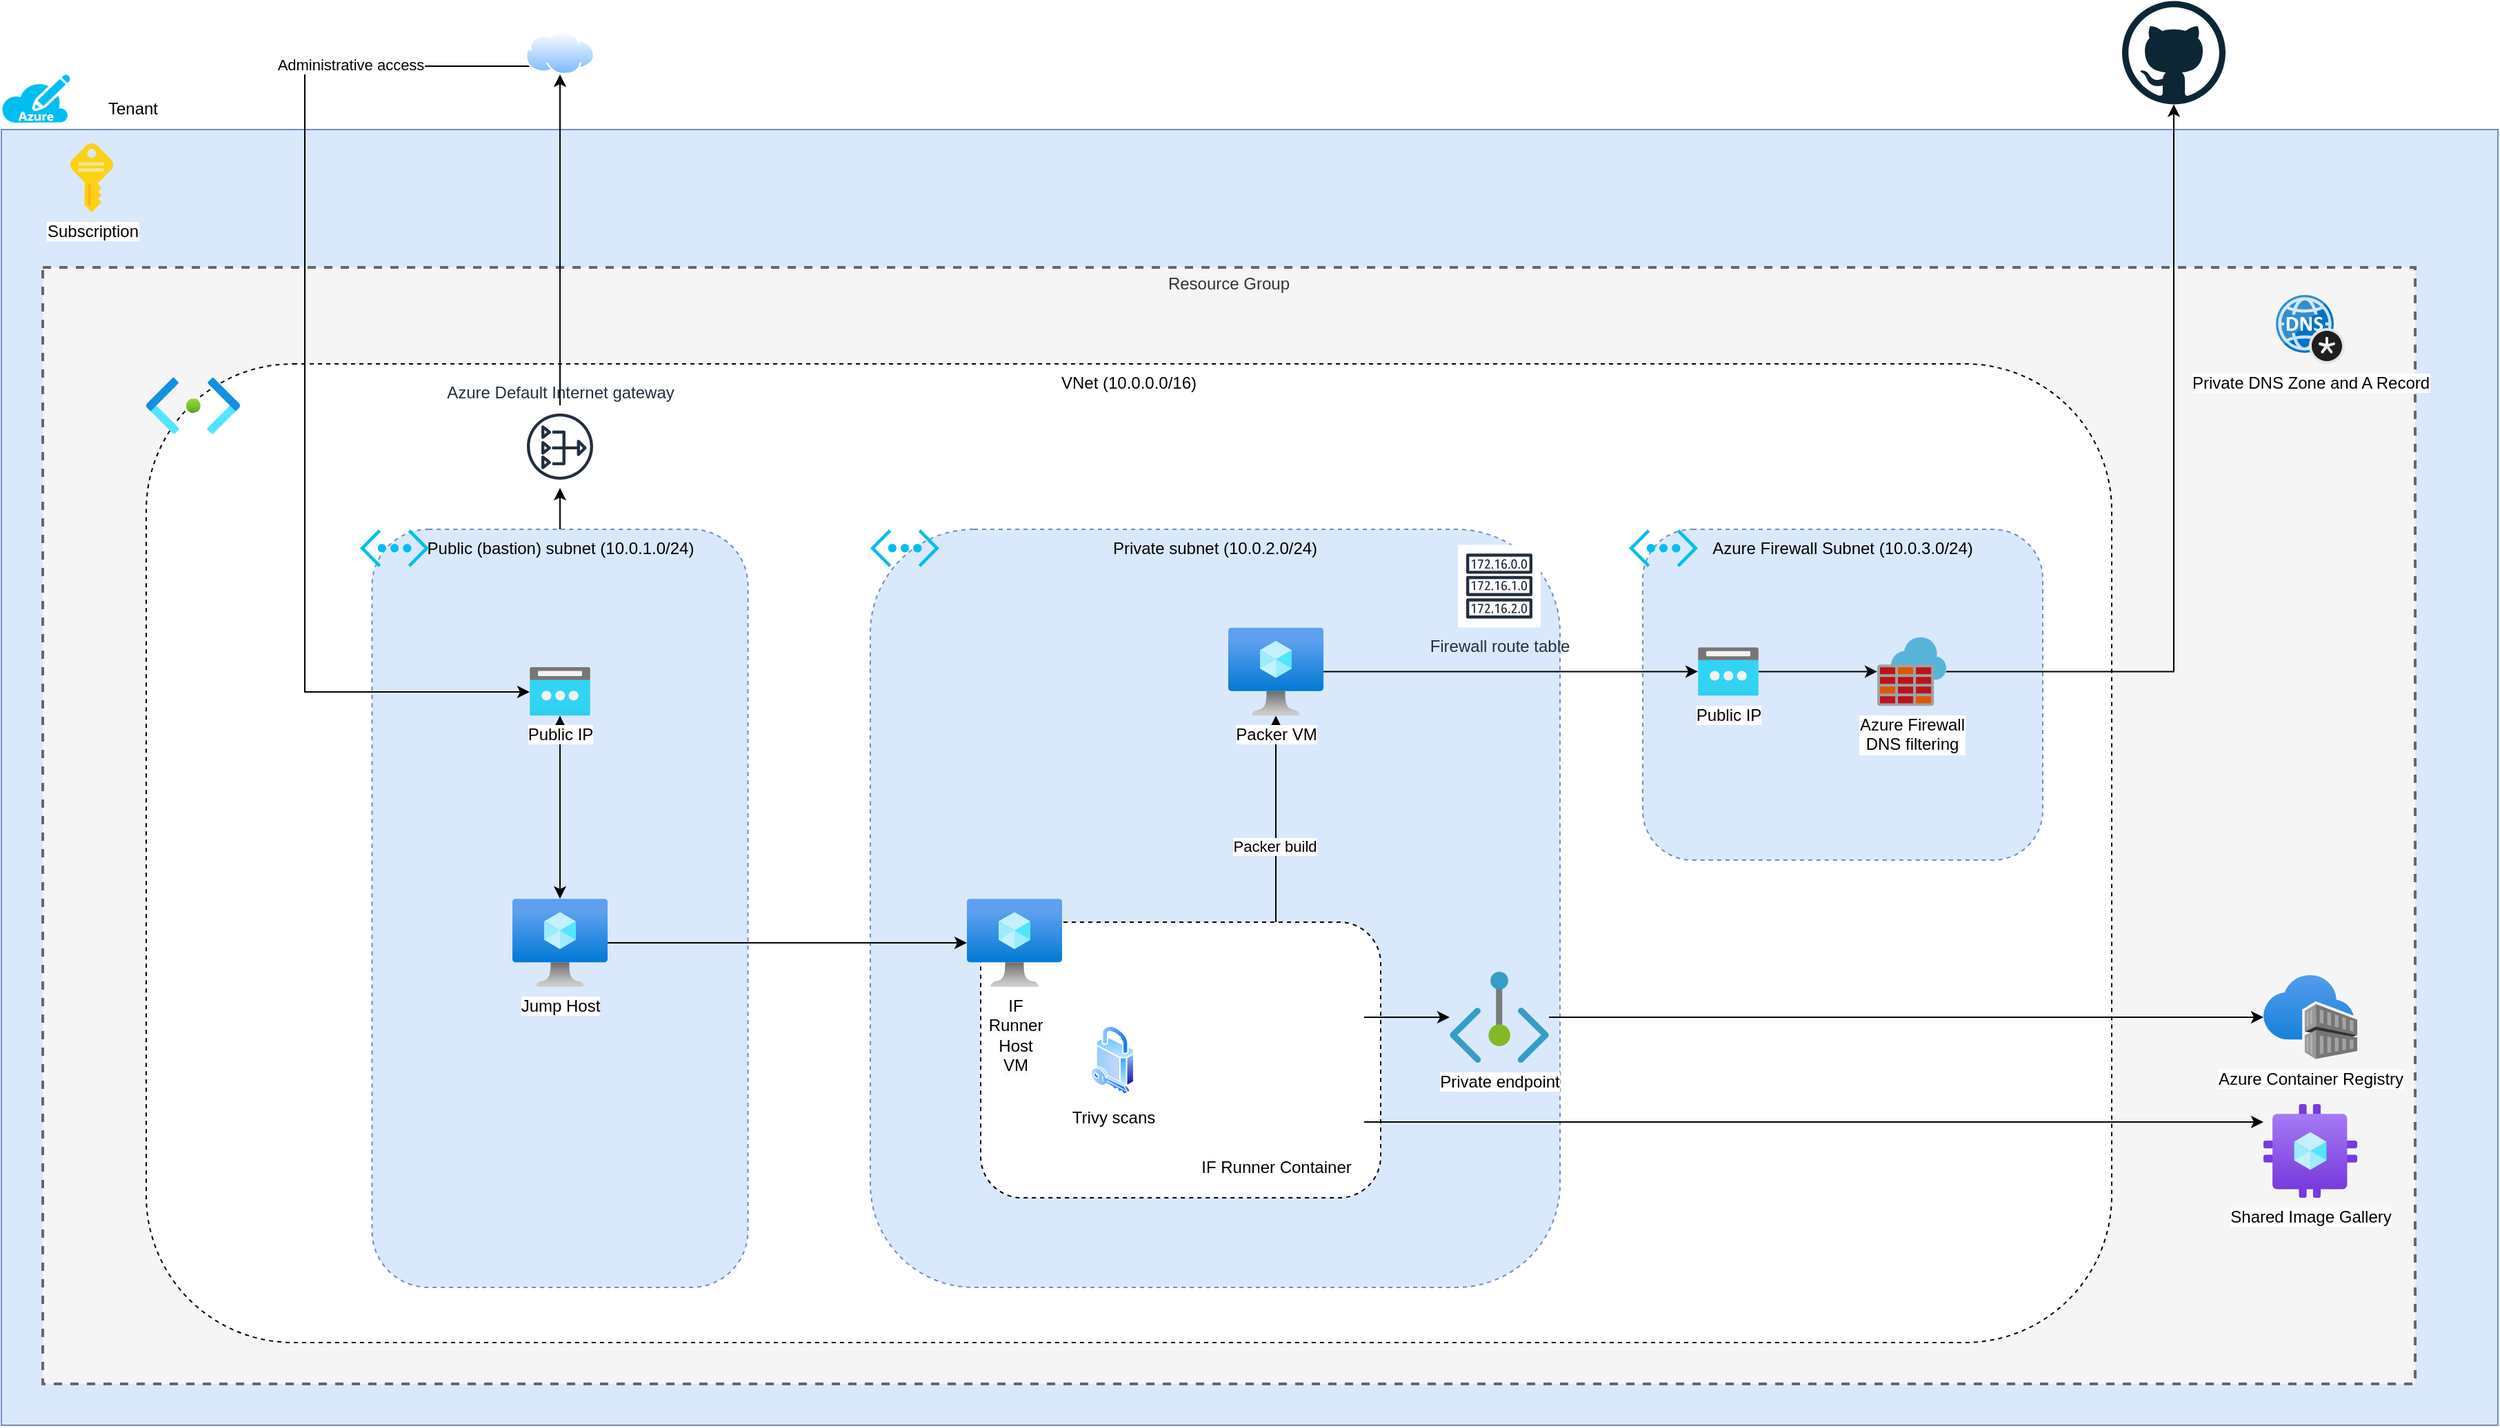 <mxfile version="24.7.16">
  <diagram name="Page-1" id="U_kqIU4951Dn3cZLIny1">
    <mxGraphModel dx="2020" dy="1142" grid="1" gridSize="10" guides="1" tooltips="1" connect="1" arrows="1" fold="1" page="1" pageScale="1" pageWidth="850" pageHeight="1100" math="0" shadow="0">
      <root>
        <mxCell id="0" />
        <mxCell id="1" parent="0" />
        <mxCell id="zVjC2HdCaIvYCoCksmzA-3" value="" style="rounded=0;whiteSpace=wrap;html=1;fillColor=#dae8fc;strokeColor=#6c8ebf;" parent="1" vertex="1">
          <mxGeometry x="110" y="200" width="1810" height="940" as="geometry" />
        </mxCell>
        <mxCell id="zVjC2HdCaIvYCoCksmzA-1" value="Resource Group" style="fontStyle=0;verticalAlign=top;align=center;spacingTop=-2;fillColor=#f5f5f5;rounded=0;whiteSpace=wrap;html=1;strokeColor=#666666;strokeWidth=2;dashed=1;container=1;collapsible=0;expand=0;recursiveResize=0;fontColor=#333333;" parent="1" vertex="1">
          <mxGeometry x="140" y="300" width="1720" height="810" as="geometry" />
        </mxCell>
        <mxCell id="zVjC2HdCaIvYCoCksmzA-10" value="VNet (10.0.0.0/16)" style="rounded=1;whiteSpace=wrap;html=1;dashed=1;verticalAlign=top;" parent="zVjC2HdCaIvYCoCksmzA-1" vertex="1">
          <mxGeometry x="75" y="70" width="1425" height="710" as="geometry" />
        </mxCell>
        <mxCell id="aZHZLQlKPXAvA8lGaRET-51" style="edgeStyle=orthogonalEdgeStyle;rounded=0;orthogonalLoop=1;jettySize=auto;html=1;exitX=0.5;exitY=0;exitDx=0;exitDy=0;" parent="zVjC2HdCaIvYCoCksmzA-1" source="zVjC2HdCaIvYCoCksmzA-11" target="aZHZLQlKPXAvA8lGaRET-4" edge="1">
          <mxGeometry relative="1" as="geometry" />
        </mxCell>
        <mxCell id="zVjC2HdCaIvYCoCksmzA-11" value="Public (bastion) subnet (10.0.1.0/24)" style="rounded=1;whiteSpace=wrap;html=1;dashed=1;verticalAlign=top;fillColor=#dae8fc;strokeColor=#6c8ebf;" parent="zVjC2HdCaIvYCoCksmzA-1" vertex="1">
          <mxGeometry x="238.75" y="190" width="272.5" height="550" as="geometry" />
        </mxCell>
        <mxCell id="zVjC2HdCaIvYCoCksmzA-8" value="" style="verticalLabelPosition=bottom;html=1;verticalAlign=top;align=center;strokeColor=none;fillColor=#00BEF2;shape=mxgraph.azure.virtual_network;pointerEvents=1;" parent="zVjC2HdCaIvYCoCksmzA-1" vertex="1">
          <mxGeometry x="230" y="190" width="50" height="27.5" as="geometry" />
        </mxCell>
        <mxCell id="zVjC2HdCaIvYCoCksmzA-7" value="" style="image;aspect=fixed;html=1;points=[];align=center;fontSize=12;image=img/lib/azure2/networking/Subnet.svg;" parent="zVjC2HdCaIvYCoCksmzA-1" vertex="1">
          <mxGeometry x="75" y="80" width="68" height="40.72" as="geometry" />
        </mxCell>
        <mxCell id="aZHZLQlKPXAvA8lGaRET-1" value="&lt;div&gt;Private subnet (10.0.2.0/24)&lt;/div&gt;" style="rounded=1;whiteSpace=wrap;html=1;dashed=1;verticalAlign=top;fillColor=#dae8fc;strokeColor=#6c8ebf;" parent="zVjC2HdCaIvYCoCksmzA-1" vertex="1">
          <mxGeometry x="600" y="190" width="500" height="550" as="geometry" />
        </mxCell>
        <mxCell id="aZHZLQlKPXAvA8lGaRET-25" style="edgeStyle=orthogonalEdgeStyle;rounded=0;orthogonalLoop=1;jettySize=auto;html=1;startArrow=classic;startFill=1;" parent="zVjC2HdCaIvYCoCksmzA-1" source="aZHZLQlKPXAvA8lGaRET-3" target="aZHZLQlKPXAvA8lGaRET-14" edge="1">
          <mxGeometry relative="1" as="geometry" />
        </mxCell>
        <mxCell id="aZHZLQlKPXAvA8lGaRET-35" style="edgeStyle=orthogonalEdgeStyle;rounded=0;orthogonalLoop=1;jettySize=auto;html=1;" parent="zVjC2HdCaIvYCoCksmzA-1" source="aZHZLQlKPXAvA8lGaRET-3" target="aZHZLQlKPXAvA8lGaRET-9" edge="1">
          <mxGeometry relative="1" as="geometry" />
        </mxCell>
        <mxCell id="aZHZLQlKPXAvA8lGaRET-3" value="Jump Host" style="image;aspect=fixed;html=1;points=[];align=center;fontSize=12;image=img/lib/azure2/compute/Virtual_Machine.svg;" parent="zVjC2HdCaIvYCoCksmzA-1" vertex="1">
          <mxGeometry x="340.5" y="458" width="69" height="64" as="geometry" />
        </mxCell>
        <mxCell id="aZHZLQlKPXAvA8lGaRET-4" value="Azure&amp;nbsp;Default Internet gateway" style="sketch=0;outlineConnect=0;fontColor=#232F3E;gradientColor=none;strokeColor=#232F3E;fillColor=#ffffff;dashed=0;verticalLabelPosition=top;verticalAlign=bottom;align=center;html=1;fontSize=12;fontStyle=0;aspect=fixed;shape=mxgraph.aws4.resourceIcon;resIcon=mxgraph.aws4.nat_gateway;labelPosition=center;" parent="zVjC2HdCaIvYCoCksmzA-1" vertex="1">
          <mxGeometry x="345" y="100" width="60" height="60" as="geometry" />
        </mxCell>
        <mxCell id="aZHZLQlKPXAvA8lGaRET-10" value="" style="verticalLabelPosition=bottom;html=1;verticalAlign=top;align=center;strokeColor=none;fillColor=#00BEF2;shape=mxgraph.azure.virtual_network;pointerEvents=1;" parent="zVjC2HdCaIvYCoCksmzA-1" vertex="1">
          <mxGeometry x="600" y="190" width="50" height="27.5" as="geometry" />
        </mxCell>
        <mxCell id="aZHZLQlKPXAvA8lGaRET-23" style="edgeStyle=orthogonalEdgeStyle;rounded=0;orthogonalLoop=1;jettySize=auto;html=1;" parent="zVjC2HdCaIvYCoCksmzA-1" source="aZHZLQlKPXAvA8lGaRET-12" target="aZHZLQlKPXAvA8lGaRET-13" edge="1">
          <mxGeometry relative="1" as="geometry" />
        </mxCell>
        <mxCell id="aZHZLQlKPXAvA8lGaRET-24" value="Packer build" style="edgeLabel;html=1;align=center;verticalAlign=middle;resizable=0;points=[];" parent="aZHZLQlKPXAvA8lGaRET-23" vertex="1" connectable="0">
          <mxGeometry x="-0.013" y="1" relative="1" as="geometry">
            <mxPoint as="offset" />
          </mxGeometry>
        </mxCell>
        <mxCell id="aZHZLQlKPXAvA8lGaRET-11" value="" style="rounded=1;whiteSpace=wrap;html=1;dashed=1;verticalAlign=top;" parent="zVjC2HdCaIvYCoCksmzA-1" vertex="1">
          <mxGeometry x="680" y="475" width="290" height="200" as="geometry" />
        </mxCell>
        <mxCell id="aZHZLQlKPXAvA8lGaRET-9" value="&lt;span style=&quot;text-wrap: wrap; background-color: rgb(251, 251, 251);&quot;&gt;IF Runner Host VM&lt;/span&gt;" style="image;aspect=fixed;html=1;points=[];align=center;fontSize=12;image=img/lib/azure2/compute/Virtual_Machine.svg;" parent="zVjC2HdCaIvYCoCksmzA-1" vertex="1">
          <mxGeometry x="670" y="458" width="69" height="64" as="geometry" />
        </mxCell>
        <mxCell id="OofHID2hGgeVf-Htmksy-1" value="&lt;div&gt;Azure Firewall Subnet (10.0.3.0/24)&lt;/div&gt;" style="rounded=1;whiteSpace=wrap;html=1;dashed=1;verticalAlign=top;fillColor=#dae8fc;strokeColor=#6c8ebf;" vertex="1" parent="zVjC2HdCaIvYCoCksmzA-1">
          <mxGeometry x="1160" y="190" width="290" height="240" as="geometry" />
        </mxCell>
        <mxCell id="aZHZLQlKPXAvA8lGaRET-30" style="edgeStyle=orthogonalEdgeStyle;rounded=0;orthogonalLoop=1;jettySize=auto;html=1;" parent="zVjC2HdCaIvYCoCksmzA-1" source="aZHZLQlKPXAvA8lGaRET-31" target="aZHZLQlKPXAvA8lGaRET-29" edge="1">
          <mxGeometry relative="1" as="geometry" />
        </mxCell>
        <mxCell id="aZHZLQlKPXAvA8lGaRET-45" style="edgeStyle=orthogonalEdgeStyle;rounded=0;orthogonalLoop=1;jettySize=auto;html=1;" parent="zVjC2HdCaIvYCoCksmzA-1" source="aZHZLQlKPXAvA8lGaRET-12" target="aZHZLQlKPXAvA8lGaRET-31" edge="1">
          <mxGeometry relative="1" as="geometry">
            <Array as="points">
              <mxPoint x="970" y="544" />
              <mxPoint x="970" y="544" />
            </Array>
          </mxGeometry>
        </mxCell>
        <mxCell id="aZHZLQlKPXAvA8lGaRET-12" value="IF Runner Container" style="shape=image;html=1;verticalAlign=top;verticalLabelPosition=bottom;labelBackgroundColor=#ffffff;imageAspect=0;aspect=fixed;image=https://cdn1.iconfinder.com/data/icons/unicons-line-vol-3/24/docker-128.png" parent="zVjC2HdCaIvYCoCksmzA-1" vertex="1">
          <mxGeometry x="830" y="511" width="128" height="128" as="geometry" />
        </mxCell>
        <mxCell id="aZHZLQlKPXAvA8lGaRET-38" style="edgeStyle=orthogonalEdgeStyle;rounded=0;orthogonalLoop=1;jettySize=auto;html=1;" parent="zVjC2HdCaIvYCoCksmzA-1" source="aZHZLQlKPXAvA8lGaRET-13" target="OofHID2hGgeVf-Htmksy-2" edge="1">
          <mxGeometry relative="1" as="geometry" />
        </mxCell>
        <mxCell id="aZHZLQlKPXAvA8lGaRET-13" value="Packer VM" style="image;aspect=fixed;html=1;points=[];align=center;fontSize=12;image=img/lib/azure2/compute/Virtual_Machine.svg;" parent="zVjC2HdCaIvYCoCksmzA-1" vertex="1">
          <mxGeometry x="859.5" y="261.2" width="69" height="64" as="geometry" />
        </mxCell>
        <mxCell id="aZHZLQlKPXAvA8lGaRET-14" value="Public IP" style="image;aspect=fixed;html=1;points=[];align=center;fontSize=12;image=img/lib/azure2/networking/Public_IP_Addresses.svg;" parent="zVjC2HdCaIvYCoCksmzA-1" vertex="1">
          <mxGeometry x="353" y="290" width="44" height="35.2" as="geometry" />
        </mxCell>
        <mxCell id="aZHZLQlKPXAvA8lGaRET-29" value="Azure Container Registry" style="image;aspect=fixed;html=1;points=[];align=center;fontSize=12;image=img/lib/azure2/containers/Container_Registries.svg;" parent="zVjC2HdCaIvYCoCksmzA-1" vertex="1">
          <mxGeometry x="1610" y="513.5" width="68" height="61" as="geometry" />
        </mxCell>
        <mxCell id="aZHZLQlKPXAvA8lGaRET-31" value="Private endpoint" style="image;aspect=fixed;html=1;points=[];align=center;fontSize=12;image=img/lib/azure2/networking/Private_Endpoint.svg;" parent="zVjC2HdCaIvYCoCksmzA-1" vertex="1">
          <mxGeometry x="1020" y="511" width="72" height="66" as="geometry" />
        </mxCell>
        <mxCell id="aZHZLQlKPXAvA8lGaRET-36" value="Private DNS Zone and A Record" style="image;sketch=0;aspect=fixed;html=1;points=[];align=center;fontSize=12;image=img/lib/mscae/DNS_Private_Zones.svg;" parent="zVjC2HdCaIvYCoCksmzA-1" vertex="1">
          <mxGeometry x="1619" y="20" width="50" height="50" as="geometry" />
        </mxCell>
        <mxCell id="aZHZLQlKPXAvA8lGaRET-37" value="Azure Firewall&lt;div&gt;DNS filtering&lt;/div&gt;" style="image;sketch=0;aspect=fixed;html=1;points=[];align=center;fontSize=12;image=img/lib/mscae/Azure_Firewall.svg;" parent="zVjC2HdCaIvYCoCksmzA-1" vertex="1">
          <mxGeometry x="1330" y="268.2" width="50" height="50" as="geometry" />
        </mxCell>
        <mxCell id="aZHZLQlKPXAvA8lGaRET-50" style="edgeStyle=orthogonalEdgeStyle;rounded=0;orthogonalLoop=1;jettySize=auto;html=1;startArrow=classic;startFill=1;endArrow=none;endFill=0;" parent="zVjC2HdCaIvYCoCksmzA-1" source="aZHZLQlKPXAvA8lGaRET-47" target="aZHZLQlKPXAvA8lGaRET-12" edge="1">
          <mxGeometry relative="1" as="geometry">
            <Array as="points">
              <mxPoint x="1340" y="620" />
              <mxPoint x="1340" y="620" />
            </Array>
          </mxGeometry>
        </mxCell>
        <mxCell id="aZHZLQlKPXAvA8lGaRET-47" value="Shared Image Gallery" style="image;aspect=fixed;html=1;points=[];align=center;fontSize=12;image=img/lib/azure2/compute/Azure_Compute_Galleries.svg;" parent="zVjC2HdCaIvYCoCksmzA-1" vertex="1">
          <mxGeometry x="1610" y="607" width="68" height="68" as="geometry" />
        </mxCell>
        <mxCell id="OofHID2hGgeVf-Htmksy-3" style="edgeStyle=orthogonalEdgeStyle;rounded=0;orthogonalLoop=1;jettySize=auto;html=1;" edge="1" parent="zVjC2HdCaIvYCoCksmzA-1" source="OofHID2hGgeVf-Htmksy-2" target="aZHZLQlKPXAvA8lGaRET-37">
          <mxGeometry relative="1" as="geometry" />
        </mxCell>
        <mxCell id="OofHID2hGgeVf-Htmksy-2" value="Public IP" style="image;aspect=fixed;html=1;points=[];align=center;fontSize=12;image=img/lib/azure2/networking/Public_IP_Addresses.svg;" vertex="1" parent="zVjC2HdCaIvYCoCksmzA-1">
          <mxGeometry x="1200" y="275.6" width="44" height="35.2" as="geometry" />
        </mxCell>
        <mxCell id="OofHID2hGgeVf-Htmksy-5" value="Firewall route table" style="sketch=0;outlineConnect=0;fontColor=#232F3E;gradientColor=none;strokeColor=#232F3E;fillColor=#ffffff;dashed=0;verticalLabelPosition=bottom;verticalAlign=top;align=center;html=1;fontSize=12;fontStyle=0;aspect=fixed;shape=mxgraph.aws4.resourceIcon;resIcon=mxgraph.aws4.route_table;" vertex="1" parent="zVjC2HdCaIvYCoCksmzA-1">
          <mxGeometry x="1026" y="201.2" width="60" height="60" as="geometry" />
        </mxCell>
        <mxCell id="OofHID2hGgeVf-Htmksy-6" value="Trivy scans" style="image;aspect=fixed;perimeter=ellipsePerimeter;html=1;align=center;shadow=0;dashed=0;spacingTop=3;image=img/lib/active_directory/security.svg;" vertex="1" parent="zVjC2HdCaIvYCoCksmzA-1">
          <mxGeometry x="760" y="550" width="31.5" height="50" as="geometry" />
        </mxCell>
        <mxCell id="OofHID2hGgeVf-Htmksy-7" value="" style="verticalLabelPosition=bottom;html=1;verticalAlign=top;align=center;strokeColor=none;fillColor=#00BEF2;shape=mxgraph.azure.virtual_network;pointerEvents=1;" vertex="1" parent="zVjC2HdCaIvYCoCksmzA-1">
          <mxGeometry x="1150" y="190" width="50" height="27.5" as="geometry" />
        </mxCell>
        <mxCell id="zVjC2HdCaIvYCoCksmzA-2" value="" style="verticalLabelPosition=bottom;html=1;verticalAlign=top;align=center;strokeColor=none;fillColor=#00BEF2;shape=mxgraph.azure.azure_subscription;" parent="1" vertex="1">
          <mxGeometry x="110" y="160" width="50" height="35" as="geometry" />
        </mxCell>
        <mxCell id="zVjC2HdCaIvYCoCksmzA-4" value="Tenant" style="text;html=1;align=center;verticalAlign=middle;resizable=0;points=[];autosize=1;strokeColor=none;fillColor=none;" parent="1" vertex="1">
          <mxGeometry x="175" y="170" width="60" height="30" as="geometry" />
        </mxCell>
        <mxCell id="zVjC2HdCaIvYCoCksmzA-5" value="Subscription" style="image;sketch=0;aspect=fixed;html=1;points=[];align=center;fontSize=12;image=img/lib/mscae/Key.svg;" parent="1" vertex="1">
          <mxGeometry x="160" y="210" width="31" height="50" as="geometry" />
        </mxCell>
        <mxCell id="aZHZLQlKPXAvA8lGaRET-26" style="edgeStyle=orthogonalEdgeStyle;rounded=0;orthogonalLoop=1;jettySize=auto;html=1;" parent="1" source="aZHZLQlKPXAvA8lGaRET-7" target="aZHZLQlKPXAvA8lGaRET-14" edge="1">
          <mxGeometry relative="1" as="geometry">
            <Array as="points">
              <mxPoint x="330" y="154" />
              <mxPoint x="330" y="608" />
            </Array>
          </mxGeometry>
        </mxCell>
        <mxCell id="aZHZLQlKPXAvA8lGaRET-27" value="Administrative access" style="edgeLabel;html=1;align=center;verticalAlign=middle;resizable=0;points=[];" parent="aZHZLQlKPXAvA8lGaRET-26" vertex="1" connectable="0">
          <mxGeometry x="-0.661" y="-1" relative="1" as="geometry">
            <mxPoint as="offset" />
          </mxGeometry>
        </mxCell>
        <mxCell id="aZHZLQlKPXAvA8lGaRET-7" value="" style="image;aspect=fixed;perimeter=ellipsePerimeter;html=1;align=center;shadow=0;dashed=0;spacingTop=3;image=img/lib/active_directory/internet_cloud.svg;" parent="1" vertex="1">
          <mxGeometry x="490" y="128.5" width="50" height="31.5" as="geometry" />
        </mxCell>
        <mxCell id="aZHZLQlKPXAvA8lGaRET-8" style="edgeStyle=orthogonalEdgeStyle;rounded=0;orthogonalLoop=1;jettySize=auto;html=1;entryX=0.5;entryY=1;entryDx=0;entryDy=0;" parent="1" source="aZHZLQlKPXAvA8lGaRET-4" target="aZHZLQlKPXAvA8lGaRET-7" edge="1">
          <mxGeometry relative="1" as="geometry" />
        </mxCell>
        <mxCell id="aZHZLQlKPXAvA8lGaRET-17" value="" style="dashed=0;outlineConnect=0;html=1;align=center;labelPosition=center;verticalLabelPosition=bottom;verticalAlign=top;shape=mxgraph.weblogos.github" parent="1" vertex="1">
          <mxGeometry x="1647.5" y="106.75" width="75" height="75" as="geometry" />
        </mxCell>
        <mxCell id="aZHZLQlKPXAvA8lGaRET-46" style="edgeStyle=orthogonalEdgeStyle;rounded=0;orthogonalLoop=1;jettySize=auto;html=1;" parent="1" source="aZHZLQlKPXAvA8lGaRET-37" target="aZHZLQlKPXAvA8lGaRET-17" edge="1">
          <mxGeometry relative="1" as="geometry">
            <Array as="points">
              <mxPoint x="1685" y="370" />
              <mxPoint x="1685" y="370" />
            </Array>
          </mxGeometry>
        </mxCell>
      </root>
    </mxGraphModel>
  </diagram>
</mxfile>
